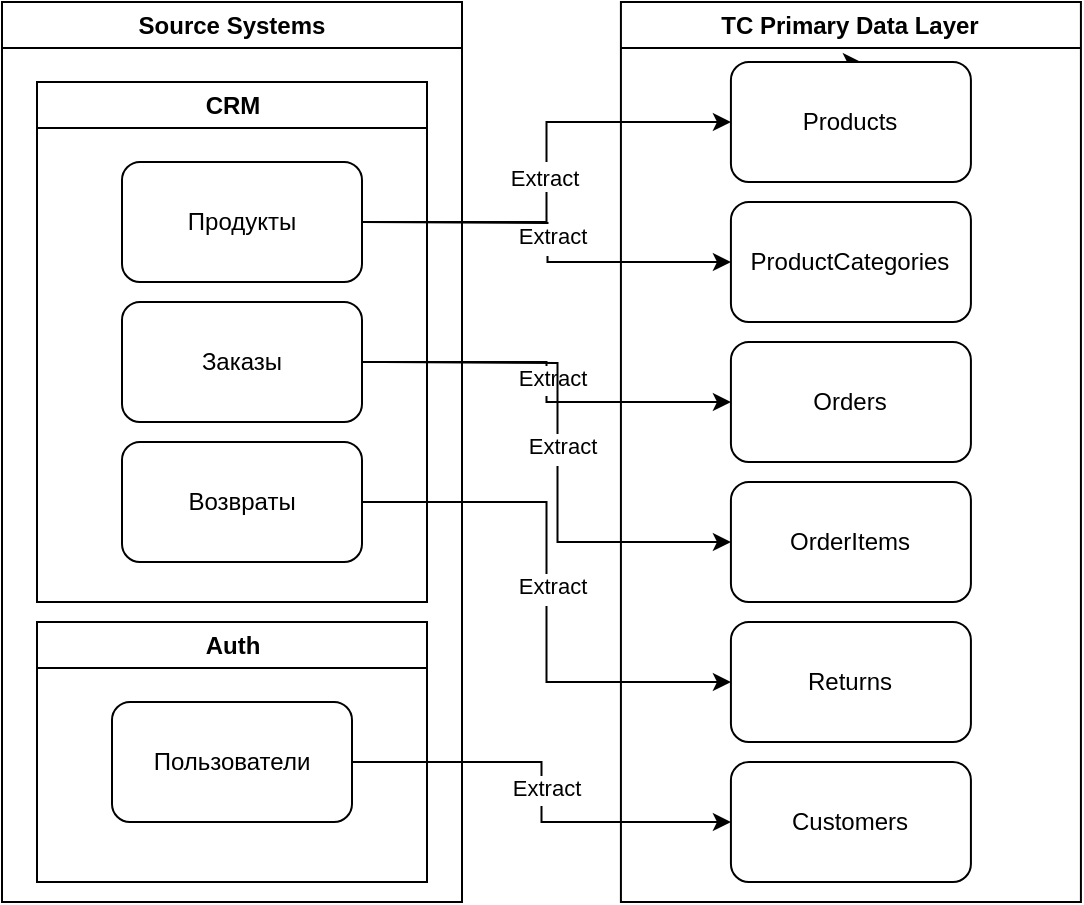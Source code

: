 <mxfile version="27.1.6">
  <diagram name="Страница — 1" id="IJaZjBYfuuowqkLu1wL7">
    <mxGraphModel dx="1042" dy="570" grid="1" gridSize="10" guides="1" tooltips="1" connect="1" arrows="1" fold="1" page="1" pageScale="1" pageWidth="1100" pageHeight="850" math="0" shadow="0">
      <root>
        <mxCell id="0" />
        <mxCell id="1" parent="0" />
        <mxCell id="HoOeOvsZ0vhtHLq7tIih-2" value="Source Systems" style="swimlane;whiteSpace=wrap;html=1;" parent="1" vertex="1">
          <mxGeometry x="70" y="60" width="230" height="450" as="geometry" />
        </mxCell>
        <mxCell id="HoOeOvsZ0vhtHLq7tIih-3" value="CRM" style="swimlane;whiteSpace=wrap;html=1;" parent="HoOeOvsZ0vhtHLq7tIih-2" vertex="1">
          <mxGeometry x="17.5" y="40" width="195" height="260" as="geometry" />
        </mxCell>
        <mxCell id="HoOeOvsZ0vhtHLq7tIih-8" value="Продукты" style="rounded=1;whiteSpace=wrap;html=1;" parent="HoOeOvsZ0vhtHLq7tIih-3" vertex="1">
          <mxGeometry x="42.5" y="40" width="120" height="60" as="geometry" />
        </mxCell>
        <mxCell id="HoOeOvsZ0vhtHLq7tIih-7" value="Заказы" style="rounded=1;whiteSpace=wrap;html=1;" parent="HoOeOvsZ0vhtHLq7tIih-3" vertex="1">
          <mxGeometry x="42.5" y="110" width="120" height="60" as="geometry" />
        </mxCell>
        <mxCell id="HoOeOvsZ0vhtHLq7tIih-9" value="Возвраты" style="rounded=1;whiteSpace=wrap;html=1;" parent="HoOeOvsZ0vhtHLq7tIih-3" vertex="1">
          <mxGeometry x="42.5" y="180" width="120" height="60" as="geometry" />
        </mxCell>
        <mxCell id="HoOeOvsZ0vhtHLq7tIih-4" value="Auth" style="swimlane;whiteSpace=wrap;html=1;" parent="HoOeOvsZ0vhtHLq7tIih-2" vertex="1">
          <mxGeometry x="17.5" y="310" width="195" height="130" as="geometry" />
        </mxCell>
        <mxCell id="HoOeOvsZ0vhtHLq7tIih-6" value="Пользователи" style="rounded=1;whiteSpace=wrap;html=1;" parent="HoOeOvsZ0vhtHLq7tIih-4" vertex="1">
          <mxGeometry x="37.5" y="40" width="120" height="60" as="geometry" />
        </mxCell>
        <mxCell id="HoOeOvsZ0vhtHLq7tIih-10" value="TC Primary Data Layer" style="swimlane;whiteSpace=wrap;html=1;" parent="1" vertex="1">
          <mxGeometry x="379.46" y="60" width="230" height="450" as="geometry" />
        </mxCell>
        <mxCell id="HoOeOvsZ0vhtHLq7tIih-20" style="edgeStyle=orthogonalEdgeStyle;rounded=0;orthogonalLoop=1;jettySize=auto;html=1;exitX=0.5;exitY=0;exitDx=0;exitDy=0;" parent="HoOeOvsZ0vhtHLq7tIih-10" source="HoOeOvsZ0vhtHLq7tIih-17" edge="1">
          <mxGeometry relative="1" as="geometry">
            <mxPoint x="120" y="30" as="targetPoint" />
          </mxGeometry>
        </mxCell>
        <mxCell id="HoOeOvsZ0vhtHLq7tIih-17" value="Products" style="rounded=1;whiteSpace=wrap;html=1;" parent="HoOeOvsZ0vhtHLq7tIih-10" vertex="1">
          <mxGeometry x="55" y="30" width="120" height="60" as="geometry" />
        </mxCell>
        <mxCell id="HoOeOvsZ0vhtHLq7tIih-18" value="ProductCategories" style="rounded=1;whiteSpace=wrap;html=1;" parent="HoOeOvsZ0vhtHLq7tIih-10" vertex="1">
          <mxGeometry x="55" y="100" width="120" height="60" as="geometry" />
        </mxCell>
        <mxCell id="HoOeOvsZ0vhtHLq7tIih-19" value="Orders" style="rounded=1;whiteSpace=wrap;html=1;" parent="HoOeOvsZ0vhtHLq7tIih-10" vertex="1">
          <mxGeometry x="55" y="170" width="120" height="60" as="geometry" />
        </mxCell>
        <mxCell id="HoOeOvsZ0vhtHLq7tIih-21" value="OrderItems" style="rounded=1;whiteSpace=wrap;html=1;" parent="HoOeOvsZ0vhtHLq7tIih-10" vertex="1">
          <mxGeometry x="55" y="240" width="120" height="60" as="geometry" />
        </mxCell>
        <mxCell id="HoOeOvsZ0vhtHLq7tIih-22" value="Returns" style="rounded=1;whiteSpace=wrap;html=1;" parent="HoOeOvsZ0vhtHLq7tIih-10" vertex="1">
          <mxGeometry x="55" y="310" width="120" height="60" as="geometry" />
        </mxCell>
        <mxCell id="HoOeOvsZ0vhtHLq7tIih-23" value="Customers" style="rounded=1;whiteSpace=wrap;html=1;" parent="HoOeOvsZ0vhtHLq7tIih-10" vertex="1">
          <mxGeometry x="55" y="380" width="120" height="60" as="geometry" />
        </mxCell>
        <mxCell id="KqWB9GO6In5p6AZ9aVwb-1" value="" style="endArrow=classic;html=1;rounded=0;exitX=1;exitY=0.5;exitDx=0;exitDy=0;entryX=0;entryY=0.5;entryDx=0;entryDy=0;edgeStyle=orthogonalEdgeStyle;" edge="1" parent="1" source="HoOeOvsZ0vhtHLq7tIih-8" target="HoOeOvsZ0vhtHLq7tIih-17">
          <mxGeometry relative="1" as="geometry">
            <mxPoint x="480" y="300" as="sourcePoint" />
            <mxPoint x="580" y="300" as="targetPoint" />
          </mxGeometry>
        </mxCell>
        <mxCell id="KqWB9GO6In5p6AZ9aVwb-2" value="Label" style="edgeLabel;resizable=0;html=1;;align=center;verticalAlign=middle;" connectable="0" vertex="1" parent="KqWB9GO6In5p6AZ9aVwb-1">
          <mxGeometry relative="1" as="geometry" />
        </mxCell>
        <mxCell id="KqWB9GO6In5p6AZ9aVwb-3" value="Extract" style="edgeLabel;html=1;align=center;verticalAlign=middle;resizable=0;points=[];" vertex="1" connectable="0" parent="KqWB9GO6In5p6AZ9aVwb-1">
          <mxGeometry x="-0.023" y="2" relative="1" as="geometry">
            <mxPoint as="offset" />
          </mxGeometry>
        </mxCell>
        <mxCell id="KqWB9GO6In5p6AZ9aVwb-4" value="" style="endArrow=classic;html=1;rounded=0;exitX=1;exitY=0.5;exitDx=0;exitDy=0;entryX=0;entryY=0.5;entryDx=0;entryDy=0;edgeStyle=orthogonalEdgeStyle;" edge="1" parent="1" target="HoOeOvsZ0vhtHLq7tIih-18">
          <mxGeometry relative="1" as="geometry">
            <mxPoint x="250" y="170" as="sourcePoint" />
            <mxPoint x="434" y="120" as="targetPoint" />
          </mxGeometry>
        </mxCell>
        <mxCell id="KqWB9GO6In5p6AZ9aVwb-5" value="Label" style="edgeLabel;resizable=0;html=1;;align=center;verticalAlign=middle;" connectable="0" vertex="1" parent="KqWB9GO6In5p6AZ9aVwb-4">
          <mxGeometry relative="1" as="geometry" />
        </mxCell>
        <mxCell id="KqWB9GO6In5p6AZ9aVwb-6" value="Extract" style="edgeLabel;html=1;align=center;verticalAlign=middle;resizable=0;points=[];" vertex="1" connectable="0" parent="KqWB9GO6In5p6AZ9aVwb-4">
          <mxGeometry x="-0.023" y="2" relative="1" as="geometry">
            <mxPoint as="offset" />
          </mxGeometry>
        </mxCell>
        <mxCell id="KqWB9GO6In5p6AZ9aVwb-7" value="" style="endArrow=classic;html=1;rounded=0;exitX=1;exitY=0.5;exitDx=0;exitDy=0;entryX=0;entryY=0.5;entryDx=0;entryDy=0;edgeStyle=orthogonalEdgeStyle;" edge="1" parent="1" source="HoOeOvsZ0vhtHLq7tIih-7" target="HoOeOvsZ0vhtHLq7tIih-19">
          <mxGeometry relative="1" as="geometry">
            <mxPoint x="340" y="260" as="sourcePoint" />
            <mxPoint x="524" y="280" as="targetPoint" />
          </mxGeometry>
        </mxCell>
        <mxCell id="KqWB9GO6In5p6AZ9aVwb-8" value="Label" style="edgeLabel;resizable=0;html=1;;align=center;verticalAlign=middle;" connectable="0" vertex="1" parent="KqWB9GO6In5p6AZ9aVwb-7">
          <mxGeometry relative="1" as="geometry" />
        </mxCell>
        <mxCell id="KqWB9GO6In5p6AZ9aVwb-9" value="Extract" style="edgeLabel;html=1;align=center;verticalAlign=middle;resizable=0;points=[];" vertex="1" connectable="0" parent="KqWB9GO6In5p6AZ9aVwb-7">
          <mxGeometry x="-0.023" y="2" relative="1" as="geometry">
            <mxPoint as="offset" />
          </mxGeometry>
        </mxCell>
        <mxCell id="KqWB9GO6In5p6AZ9aVwb-10" value="" style="endArrow=classic;html=1;rounded=0;entryX=0;entryY=0.5;entryDx=0;entryDy=0;edgeStyle=orthogonalEdgeStyle;" edge="1" parent="1" target="HoOeOvsZ0vhtHLq7tIih-21">
          <mxGeometry relative="1" as="geometry">
            <mxPoint x="260" y="240" as="sourcePoint" />
            <mxPoint x="524" y="300" as="targetPoint" />
          </mxGeometry>
        </mxCell>
        <mxCell id="KqWB9GO6In5p6AZ9aVwb-11" value="Label" style="edgeLabel;resizable=0;html=1;;align=center;verticalAlign=middle;" connectable="0" vertex="1" parent="KqWB9GO6In5p6AZ9aVwb-10">
          <mxGeometry relative="1" as="geometry" />
        </mxCell>
        <mxCell id="KqWB9GO6In5p6AZ9aVwb-12" value="Extract" style="edgeLabel;html=1;align=center;verticalAlign=middle;resizable=0;points=[];" vertex="1" connectable="0" parent="KqWB9GO6In5p6AZ9aVwb-10">
          <mxGeometry x="-0.023" y="2" relative="1" as="geometry">
            <mxPoint as="offset" />
          </mxGeometry>
        </mxCell>
        <mxCell id="KqWB9GO6In5p6AZ9aVwb-13" value="" style="endArrow=classic;html=1;rounded=0;entryX=0;entryY=0.5;entryDx=0;entryDy=0;edgeStyle=orthogonalEdgeStyle;exitX=1;exitY=0.5;exitDx=0;exitDy=0;" edge="1" parent="1" source="HoOeOvsZ0vhtHLq7tIih-9" target="HoOeOvsZ0vhtHLq7tIih-22">
          <mxGeometry relative="1" as="geometry">
            <mxPoint x="320" y="360" as="sourcePoint" />
            <mxPoint x="494" y="450" as="targetPoint" />
          </mxGeometry>
        </mxCell>
        <mxCell id="KqWB9GO6In5p6AZ9aVwb-14" value="Label" style="edgeLabel;resizable=0;html=1;;align=center;verticalAlign=middle;" connectable="0" vertex="1" parent="KqWB9GO6In5p6AZ9aVwb-13">
          <mxGeometry relative="1" as="geometry" />
        </mxCell>
        <mxCell id="KqWB9GO6In5p6AZ9aVwb-15" value="Extract" style="edgeLabel;html=1;align=center;verticalAlign=middle;resizable=0;points=[];" vertex="1" connectable="0" parent="KqWB9GO6In5p6AZ9aVwb-13">
          <mxGeometry x="-0.023" y="2" relative="1" as="geometry">
            <mxPoint as="offset" />
          </mxGeometry>
        </mxCell>
        <mxCell id="KqWB9GO6In5p6AZ9aVwb-16" value="" style="endArrow=classic;html=1;rounded=0;entryX=0;entryY=0.5;entryDx=0;entryDy=0;edgeStyle=orthogonalEdgeStyle;exitX=1;exitY=0.5;exitDx=0;exitDy=0;" edge="1" parent="1" source="HoOeOvsZ0vhtHLq7tIih-6" target="HoOeOvsZ0vhtHLq7tIih-23">
          <mxGeometry relative="1" as="geometry">
            <mxPoint x="340" y="460" as="sourcePoint" />
            <mxPoint x="524" y="550" as="targetPoint" />
          </mxGeometry>
        </mxCell>
        <mxCell id="KqWB9GO6In5p6AZ9aVwb-17" value="Label" style="edgeLabel;resizable=0;html=1;;align=center;verticalAlign=middle;" connectable="0" vertex="1" parent="KqWB9GO6In5p6AZ9aVwb-16">
          <mxGeometry relative="1" as="geometry" />
        </mxCell>
        <mxCell id="KqWB9GO6In5p6AZ9aVwb-18" value="Extract" style="edgeLabel;html=1;align=center;verticalAlign=middle;resizable=0;points=[];" vertex="1" connectable="0" parent="KqWB9GO6In5p6AZ9aVwb-16">
          <mxGeometry x="-0.023" y="2" relative="1" as="geometry">
            <mxPoint as="offset" />
          </mxGeometry>
        </mxCell>
      </root>
    </mxGraphModel>
  </diagram>
</mxfile>
